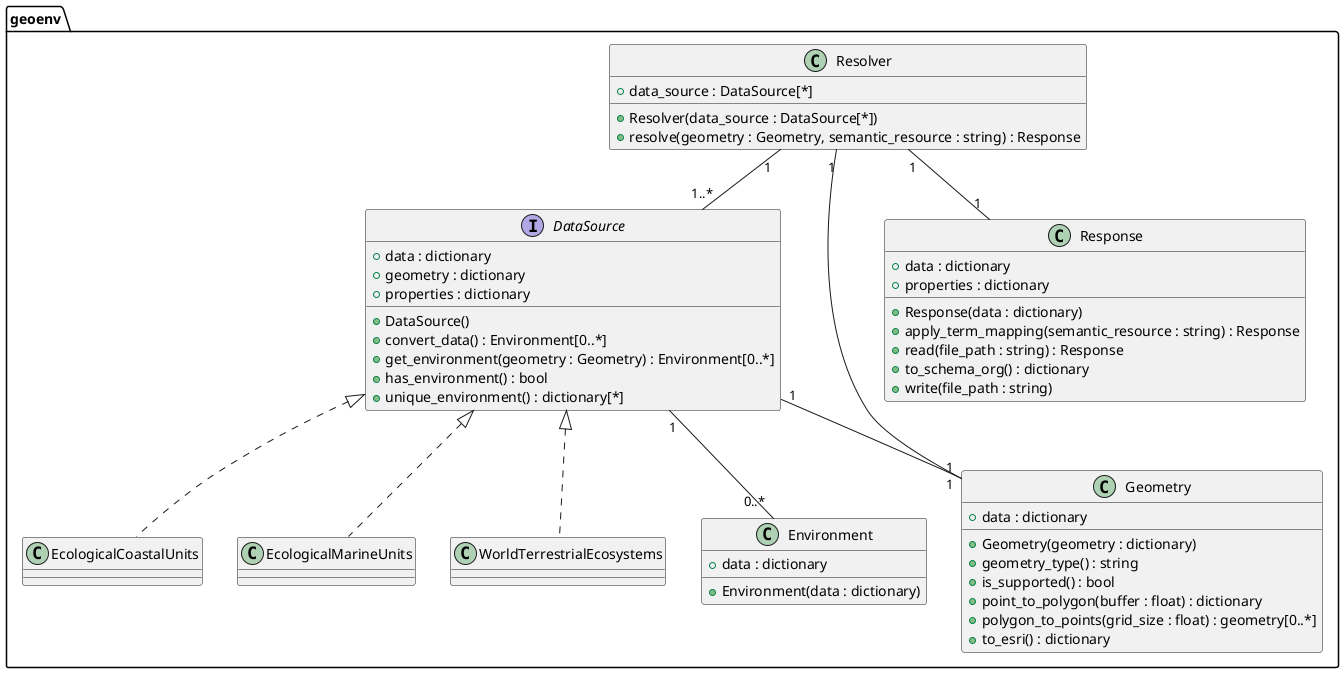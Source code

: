 @startuml
package "geoenv" {

    class Resolver {
        + data_source : DataSource[*]
        + Resolver(data_source : DataSource[*])
        + resolve(geometry : Geometry, semantic_resource : string) : Response
    }

    interface DataSource {
        + data : dictionary
        + geometry : dictionary
        + properties : dictionary
        + DataSource()
        + convert_data() : Environment[0..*]
        + get_environment(geometry : Geometry) : Environment[0..*]
        + has_environment() : bool
        + unique_environment() : dictionary[*]
    }

    class WorldTerrestrialEcosystems implements DataSource {
    }

    class EcologicalCoastalUnits implements DataSource {
    }

    class EcologicalMarineUnits implements DataSource {
    }

    class Geometry {
        + data : dictionary
        + Geometry(geometry : dictionary)
        + geometry_type() : string
        + is_supported() : bool
        + point_to_polygon(buffer : float) : dictionary
        + polygon_to_points(grid_size : float) : geometry[0..*]
        + to_esri() : dictionary
    }

    class Environment {
        + data : dictionary
        + Environment(data : dictionary)
    }

    class Response {
        + data : dictionary
        + properties : dictionary
        + Response(data : dictionary)
        + apply_term_mapping(semantic_resource : string) : Response
        + read(file_path : string) : Response
        + to_schema_org() : dictionary
        + write(file_path : string)
    }

    Resolver "1" -- "1..*" DataSource
    Resolver "1" -- "1" Response
    Resolver "1" -- "1" Geometry
    DataSource "1" -- "0..*" Environment
    DataSource "1" -- "1" Geometry
}
@enduml